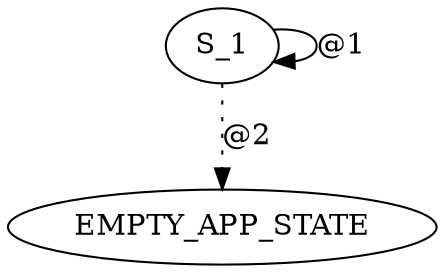 digraph graphtest {
  S_1 -> EMPTY_APP_STATE  [ style=dotted,label="@2"] ;
  S_1 -> S_1  [ label="@1"] ;
}